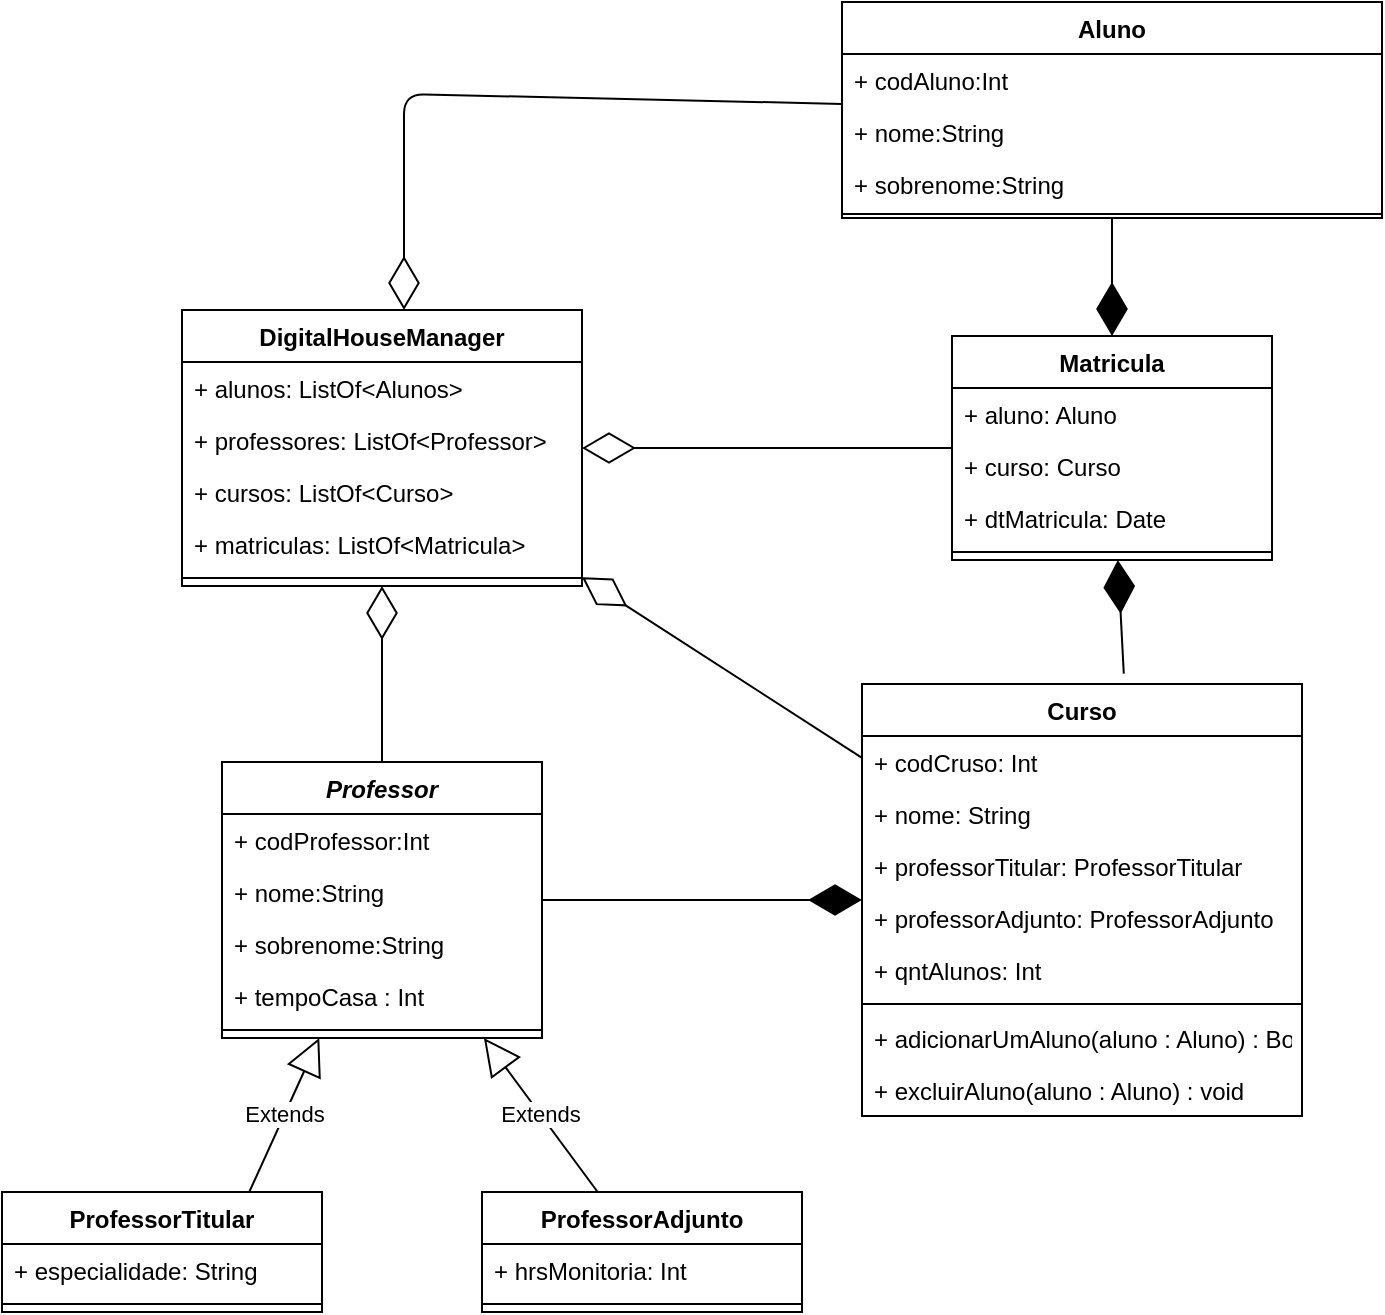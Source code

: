 <mxfile version="13.7.5" type="github">
  <diagram id="TcTvgOlSOwh4rLOoNLtm" name="Page-1">
    <mxGraphModel dx="1422" dy="794" grid="1" gridSize="10" guides="1" tooltips="1" connect="1" arrows="1" fold="1" page="1" pageScale="1" pageWidth="827" pageHeight="1169" math="0" shadow="0">
      <root>
        <mxCell id="0" />
        <mxCell id="1" parent="0" />
        <mxCell id="OuyohkA6feFG9nvxDIpP-30" value="Extends" style="endArrow=block;endSize=16;endFill=0;html=1;" edge="1" parent="1" target="OuyohkA6feFG9nvxDIpP-16">
          <mxGeometry width="160" relative="1" as="geometry">
            <mxPoint x="123.636" y="605" as="sourcePoint" />
            <mxPoint x="676" y="902" as="targetPoint" />
          </mxGeometry>
        </mxCell>
        <mxCell id="OuyohkA6feFG9nvxDIpP-31" value="Extends" style="endArrow=block;endSize=16;endFill=0;html=1;" edge="1" parent="1" source="OuyohkA6feFG9nvxDIpP-26" target="OuyohkA6feFG9nvxDIpP-16">
          <mxGeometry width="160" relative="1" as="geometry">
            <mxPoint x="516" y="902" as="sourcePoint" />
            <mxPoint x="676" y="902" as="targetPoint" />
          </mxGeometry>
        </mxCell>
        <mxCell id="OuyohkA6feFG9nvxDIpP-35" value="" style="endArrow=diamondThin;endFill=1;endSize=24;html=1;" edge="1" parent="1" source="OuyohkA6feFG9nvxDIpP-16" target="OuyohkA6feFG9nvxDIpP-7">
          <mxGeometry width="160" relative="1" as="geometry">
            <mxPoint x="370" y="390" as="sourcePoint" />
            <mxPoint x="530" y="390" as="targetPoint" />
          </mxGeometry>
        </mxCell>
        <mxCell id="OuyohkA6feFG9nvxDIpP-43" value="" style="endArrow=diamondThin;endFill=1;endSize=24;html=1;exitX=0.595;exitY=-0.024;exitDx=0;exitDy=0;exitPerimeter=0;" edge="1" parent="1" source="OuyohkA6feFG9nvxDIpP-7" target="OuyohkA6feFG9nvxDIpP-37">
          <mxGeometry width="160" relative="1" as="geometry">
            <mxPoint x="180" y="550" as="sourcePoint" />
            <mxPoint x="340" y="550" as="targetPoint" />
          </mxGeometry>
        </mxCell>
        <mxCell id="OuyohkA6feFG9nvxDIpP-44" value="" style="endArrow=diamondThin;endFill=1;endSize=24;html=1;" edge="1" parent="1" source="OuyohkA6feFG9nvxDIpP-1" target="OuyohkA6feFG9nvxDIpP-37">
          <mxGeometry width="160" relative="1" as="geometry">
            <mxPoint x="180" y="550" as="sourcePoint" />
            <mxPoint x="340" y="550" as="targetPoint" />
          </mxGeometry>
        </mxCell>
        <mxCell id="OuyohkA6feFG9nvxDIpP-53" value="" style="endArrow=diamondThin;endFill=0;endSize=24;html=1;" edge="1" parent="1" source="OuyohkA6feFG9nvxDIpP-16" target="OuyohkA6feFG9nvxDIpP-45">
          <mxGeometry width="160" relative="1" as="geometry">
            <mxPoint x="190" y="330" as="sourcePoint" />
            <mxPoint x="350" y="330" as="targetPoint" />
          </mxGeometry>
        </mxCell>
        <mxCell id="OuyohkA6feFG9nvxDIpP-54" value="" style="endArrow=diamondThin;endFill=0;endSize=24;html=1;" edge="1" parent="1" source="OuyohkA6feFG9nvxDIpP-7" target="OuyohkA6feFG9nvxDIpP-45">
          <mxGeometry width="160" relative="1" as="geometry">
            <mxPoint x="190" y="330" as="sourcePoint" />
            <mxPoint x="350" y="330" as="targetPoint" />
          </mxGeometry>
        </mxCell>
        <mxCell id="OuyohkA6feFG9nvxDIpP-55" value="" style="endArrow=diamondThin;endFill=0;endSize=24;html=1;" edge="1" parent="1" source="OuyohkA6feFG9nvxDIpP-37" target="OuyohkA6feFG9nvxDIpP-45">
          <mxGeometry width="160" relative="1" as="geometry">
            <mxPoint x="190" y="330" as="sourcePoint" />
            <mxPoint x="350" y="330" as="targetPoint" />
          </mxGeometry>
        </mxCell>
        <mxCell id="OuyohkA6feFG9nvxDIpP-56" value="" style="endArrow=diamondThin;endFill=0;endSize=24;html=1;entryX=0.555;entryY=0;entryDx=0;entryDy=0;entryPerimeter=0;" edge="1" parent="1" source="OuyohkA6feFG9nvxDIpP-1" target="OuyohkA6feFG9nvxDIpP-45">
          <mxGeometry width="160" relative="1" as="geometry">
            <mxPoint x="190" y="330" as="sourcePoint" />
            <mxPoint x="350" y="330" as="targetPoint" />
            <Array as="points">
              <mxPoint x="201" y="56" />
            </Array>
          </mxGeometry>
        </mxCell>
        <mxCell id="OuyohkA6feFG9nvxDIpP-22" value="ProfessorTitular&#xa;" style="swimlane;fontStyle=1;align=center;verticalAlign=top;childLayout=stackLayout;horizontal=1;startSize=26;horizontalStack=0;resizeParent=1;resizeParentMax=0;resizeLast=0;collapsible=1;marginBottom=0;" vertex="1" parent="1">
          <mxGeometry y="605" width="160" height="60" as="geometry" />
        </mxCell>
        <mxCell id="OuyohkA6feFG9nvxDIpP-23" value="+ especialidade: String" style="text;strokeColor=none;fillColor=none;align=left;verticalAlign=top;spacingLeft=4;spacingRight=4;overflow=hidden;rotatable=0;points=[[0,0.5],[1,0.5]];portConstraint=eastwest;" vertex="1" parent="OuyohkA6feFG9nvxDIpP-22">
          <mxGeometry y="26" width="160" height="26" as="geometry" />
        </mxCell>
        <mxCell id="OuyohkA6feFG9nvxDIpP-24" value="" style="line;strokeWidth=1;fillColor=none;align=left;verticalAlign=middle;spacingTop=-1;spacingLeft=3;spacingRight=3;rotatable=0;labelPosition=right;points=[];portConstraint=eastwest;" vertex="1" parent="OuyohkA6feFG9nvxDIpP-22">
          <mxGeometry y="52" width="160" height="8" as="geometry" />
        </mxCell>
        <mxCell id="OuyohkA6feFG9nvxDIpP-16" value="Professor" style="swimlane;fontStyle=3;align=center;verticalAlign=top;childLayout=stackLayout;horizontal=1;startSize=26;horizontalStack=0;resizeParent=1;resizeParentMax=0;resizeLast=0;collapsible=1;marginBottom=0;" vertex="1" parent="1">
          <mxGeometry x="110" y="390" width="160" height="138" as="geometry" />
        </mxCell>
        <mxCell id="OuyohkA6feFG9nvxDIpP-17" value="+ codProfessor:Int" style="text;strokeColor=none;fillColor=none;align=left;verticalAlign=top;spacingLeft=4;spacingRight=4;overflow=hidden;rotatable=0;points=[[0,0.5],[1,0.5]];portConstraint=eastwest;" vertex="1" parent="OuyohkA6feFG9nvxDIpP-16">
          <mxGeometry y="26" width="160" height="26" as="geometry" />
        </mxCell>
        <mxCell id="OuyohkA6feFG9nvxDIpP-18" value="+ nome:String" style="text;strokeColor=none;fillColor=none;align=left;verticalAlign=top;spacingLeft=4;spacingRight=4;overflow=hidden;rotatable=0;points=[[0,0.5],[1,0.5]];portConstraint=eastwest;" vertex="1" parent="OuyohkA6feFG9nvxDIpP-16">
          <mxGeometry y="52" width="160" height="26" as="geometry" />
        </mxCell>
        <mxCell id="OuyohkA6feFG9nvxDIpP-19" value="+ sobrenome:String" style="text;strokeColor=none;fillColor=none;align=left;verticalAlign=top;spacingLeft=4;spacingRight=4;overflow=hidden;rotatable=0;points=[[0,0.5],[1,0.5]];portConstraint=eastwest;" vertex="1" parent="OuyohkA6feFG9nvxDIpP-16">
          <mxGeometry y="78" width="160" height="26" as="geometry" />
        </mxCell>
        <mxCell id="OuyohkA6feFG9nvxDIpP-21" value="+ tempoCasa : Int" style="text;strokeColor=none;fillColor=none;align=left;verticalAlign=top;spacingLeft=4;spacingRight=4;overflow=hidden;rotatable=0;points=[[0,0.5],[1,0.5]];portConstraint=eastwest;" vertex="1" parent="OuyohkA6feFG9nvxDIpP-16">
          <mxGeometry y="104" width="160" height="26" as="geometry" />
        </mxCell>
        <mxCell id="OuyohkA6feFG9nvxDIpP-20" value="" style="line;strokeWidth=1;fillColor=none;align=left;verticalAlign=middle;spacingTop=-1;spacingLeft=3;spacingRight=3;rotatable=0;labelPosition=right;points=[];portConstraint=eastwest;" vertex="1" parent="OuyohkA6feFG9nvxDIpP-16">
          <mxGeometry y="130" width="160" height="8" as="geometry" />
        </mxCell>
        <mxCell id="OuyohkA6feFG9nvxDIpP-26" value="ProfessorAdjunto" style="swimlane;fontStyle=1;align=center;verticalAlign=top;childLayout=stackLayout;horizontal=1;startSize=26;horizontalStack=0;resizeParent=1;resizeParentMax=0;resizeLast=0;collapsible=1;marginBottom=0;" vertex="1" parent="1">
          <mxGeometry x="240" y="605" width="160" height="60" as="geometry" />
        </mxCell>
        <mxCell id="OuyohkA6feFG9nvxDIpP-27" value="+ hrsMonitoria: Int" style="text;strokeColor=none;fillColor=none;align=left;verticalAlign=top;spacingLeft=4;spacingRight=4;overflow=hidden;rotatable=0;points=[[0,0.5],[1,0.5]];portConstraint=eastwest;" vertex="1" parent="OuyohkA6feFG9nvxDIpP-26">
          <mxGeometry y="26" width="160" height="26" as="geometry" />
        </mxCell>
        <mxCell id="OuyohkA6feFG9nvxDIpP-28" value="" style="line;strokeWidth=1;fillColor=none;align=left;verticalAlign=middle;spacingTop=-1;spacingLeft=3;spacingRight=3;rotatable=0;labelPosition=right;points=[];portConstraint=eastwest;" vertex="1" parent="OuyohkA6feFG9nvxDIpP-26">
          <mxGeometry y="52" width="160" height="8" as="geometry" />
        </mxCell>
        <mxCell id="OuyohkA6feFG9nvxDIpP-45" value="DigitalHouseManager" style="swimlane;fontStyle=1;align=center;verticalAlign=top;childLayout=stackLayout;horizontal=1;startSize=26;horizontalStack=0;resizeParent=1;resizeParentMax=0;resizeLast=0;collapsible=1;marginBottom=0;" vertex="1" parent="1">
          <mxGeometry x="90" y="164" width="200" height="138" as="geometry" />
        </mxCell>
        <mxCell id="OuyohkA6feFG9nvxDIpP-46" value="+ alunos: ListOf&lt;Alunos&gt;" style="text;strokeColor=none;fillColor=none;align=left;verticalAlign=top;spacingLeft=4;spacingRight=4;overflow=hidden;rotatable=0;points=[[0,0.5],[1,0.5]];portConstraint=eastwest;" vertex="1" parent="OuyohkA6feFG9nvxDIpP-45">
          <mxGeometry y="26" width="200" height="26" as="geometry" />
        </mxCell>
        <mxCell id="OuyohkA6feFG9nvxDIpP-49" value="+ professores: ListOf&lt;Professor&gt;" style="text;strokeColor=none;fillColor=none;align=left;verticalAlign=top;spacingLeft=4;spacingRight=4;overflow=hidden;rotatable=0;points=[[0,0.5],[1,0.5]];portConstraint=eastwest;" vertex="1" parent="OuyohkA6feFG9nvxDIpP-45">
          <mxGeometry y="52" width="200" height="26" as="geometry" />
        </mxCell>
        <mxCell id="OuyohkA6feFG9nvxDIpP-50" value="+ cursos: ListOf&lt;Curso&gt;" style="text;strokeColor=none;fillColor=none;align=left;verticalAlign=top;spacingLeft=4;spacingRight=4;overflow=hidden;rotatable=0;points=[[0,0.5],[1,0.5]];portConstraint=eastwest;" vertex="1" parent="OuyohkA6feFG9nvxDIpP-45">
          <mxGeometry y="78" width="200" height="26" as="geometry" />
        </mxCell>
        <mxCell id="OuyohkA6feFG9nvxDIpP-51" value="+ matriculas: ListOf&lt;Matricula&gt;" style="text;strokeColor=none;fillColor=none;align=left;verticalAlign=top;spacingLeft=4;spacingRight=4;overflow=hidden;rotatable=0;points=[[0,0.5],[1,0.5]];portConstraint=eastwest;" vertex="1" parent="OuyohkA6feFG9nvxDIpP-45">
          <mxGeometry y="104" width="200" height="26" as="geometry" />
        </mxCell>
        <mxCell id="OuyohkA6feFG9nvxDIpP-47" value="" style="line;strokeWidth=1;fillColor=none;align=left;verticalAlign=middle;spacingTop=-1;spacingLeft=3;spacingRight=3;rotatable=0;labelPosition=right;points=[];portConstraint=eastwest;" vertex="1" parent="OuyohkA6feFG9nvxDIpP-45">
          <mxGeometry y="130" width="200" height="8" as="geometry" />
        </mxCell>
        <mxCell id="OuyohkA6feFG9nvxDIpP-1" value="Aluno" style="swimlane;fontStyle=1;align=center;verticalAlign=top;childLayout=stackLayout;horizontal=1;startSize=26;horizontalStack=0;resizeParent=1;resizeParentMax=0;resizeLast=0;collapsible=1;marginBottom=0;" vertex="1" parent="1">
          <mxGeometry x="420" y="10" width="270" height="108" as="geometry" />
        </mxCell>
        <mxCell id="OuyohkA6feFG9nvxDIpP-6" value="+ codAluno:Int" style="text;strokeColor=none;fillColor=none;align=left;verticalAlign=top;spacingLeft=4;spacingRight=4;overflow=hidden;rotatable=0;points=[[0,0.5],[1,0.5]];portConstraint=eastwest;" vertex="1" parent="OuyohkA6feFG9nvxDIpP-1">
          <mxGeometry y="26" width="270" height="26" as="geometry" />
        </mxCell>
        <mxCell id="OuyohkA6feFG9nvxDIpP-2" value="+ nome:String" style="text;strokeColor=none;fillColor=none;align=left;verticalAlign=top;spacingLeft=4;spacingRight=4;overflow=hidden;rotatable=0;points=[[0,0.5],[1,0.5]];portConstraint=eastwest;" vertex="1" parent="OuyohkA6feFG9nvxDIpP-1">
          <mxGeometry y="52" width="270" height="26" as="geometry" />
        </mxCell>
        <mxCell id="OuyohkA6feFG9nvxDIpP-5" value="+ sobrenome:String" style="text;strokeColor=none;fillColor=none;align=left;verticalAlign=top;spacingLeft=4;spacingRight=4;overflow=hidden;rotatable=0;points=[[0,0.5],[1,0.5]];portConstraint=eastwest;" vertex="1" parent="OuyohkA6feFG9nvxDIpP-1">
          <mxGeometry y="78" width="270" height="26" as="geometry" />
        </mxCell>
        <mxCell id="OuyohkA6feFG9nvxDIpP-3" value="" style="line;strokeWidth=1;fillColor=none;align=left;verticalAlign=middle;spacingTop=-1;spacingLeft=3;spacingRight=3;rotatable=0;labelPosition=right;points=[];portConstraint=eastwest;" vertex="1" parent="OuyohkA6feFG9nvxDIpP-1">
          <mxGeometry y="104" width="270" height="4" as="geometry" />
        </mxCell>
        <mxCell id="OuyohkA6feFG9nvxDIpP-7" value="Curso" style="swimlane;fontStyle=1;align=center;verticalAlign=top;childLayout=stackLayout;horizontal=1;startSize=26;horizontalStack=0;resizeParent=1;resizeParentMax=0;resizeLast=0;collapsible=1;marginBottom=0;" vertex="1" parent="1">
          <mxGeometry x="430" y="351" width="220" height="216" as="geometry" />
        </mxCell>
        <mxCell id="OuyohkA6feFG9nvxDIpP-8" value="+ codCruso: Int" style="text;strokeColor=none;fillColor=none;align=left;verticalAlign=top;spacingLeft=4;spacingRight=4;overflow=hidden;rotatable=0;points=[[0,0.5],[1,0.5]];portConstraint=eastwest;" vertex="1" parent="OuyohkA6feFG9nvxDIpP-7">
          <mxGeometry y="26" width="220" height="26" as="geometry" />
        </mxCell>
        <mxCell id="OuyohkA6feFG9nvxDIpP-11" value="+ nome: String&#xa;" style="text;strokeColor=none;fillColor=none;align=left;verticalAlign=top;spacingLeft=4;spacingRight=4;overflow=hidden;rotatable=0;points=[[0,0.5],[1,0.5]];portConstraint=eastwest;" vertex="1" parent="OuyohkA6feFG9nvxDIpP-7">
          <mxGeometry y="52" width="220" height="26" as="geometry" />
        </mxCell>
        <mxCell id="OuyohkA6feFG9nvxDIpP-32" value="+ professorTitular: ProfessorTitular&#xa;" style="text;strokeColor=none;fillColor=none;align=left;verticalAlign=top;spacingLeft=4;spacingRight=4;overflow=hidden;rotatable=0;points=[[0,0.5],[1,0.5]];portConstraint=eastwest;" vertex="1" parent="OuyohkA6feFG9nvxDIpP-7">
          <mxGeometry y="78" width="220" height="26" as="geometry" />
        </mxCell>
        <mxCell id="OuyohkA6feFG9nvxDIpP-33" value="+ professorAdjunto: ProfessorAdjunto&#xa;" style="text;strokeColor=none;fillColor=none;align=left;verticalAlign=top;spacingLeft=4;spacingRight=4;overflow=hidden;rotatable=0;points=[[0,0.5],[1,0.5]];portConstraint=eastwest;" vertex="1" parent="OuyohkA6feFG9nvxDIpP-7">
          <mxGeometry y="104" width="220" height="26" as="geometry" />
        </mxCell>
        <mxCell id="OuyohkA6feFG9nvxDIpP-34" value="+ qntAlunos: Int&#xa;" style="text;strokeColor=none;fillColor=none;align=left;verticalAlign=top;spacingLeft=4;spacingRight=4;overflow=hidden;rotatable=0;points=[[0,0.5],[1,0.5]];portConstraint=eastwest;" vertex="1" parent="OuyohkA6feFG9nvxDIpP-7">
          <mxGeometry y="130" width="220" height="26" as="geometry" />
        </mxCell>
        <mxCell id="OuyohkA6feFG9nvxDIpP-9" value="" style="line;strokeWidth=1;fillColor=none;align=left;verticalAlign=middle;spacingTop=-1;spacingLeft=3;spacingRight=3;rotatable=0;labelPosition=right;points=[];portConstraint=eastwest;" vertex="1" parent="OuyohkA6feFG9nvxDIpP-7">
          <mxGeometry y="156" width="220" height="8" as="geometry" />
        </mxCell>
        <mxCell id="OuyohkA6feFG9nvxDIpP-69" value="+ adicionarUmAluno(aluno : Aluno) : Boolean" style="text;strokeColor=none;fillColor=none;align=left;verticalAlign=top;spacingLeft=4;spacingRight=4;overflow=hidden;rotatable=0;points=[[0,0.5],[1,0.5]];portConstraint=eastwest;" vertex="1" parent="OuyohkA6feFG9nvxDIpP-7">
          <mxGeometry y="164" width="220" height="26" as="geometry" />
        </mxCell>
        <mxCell id="OuyohkA6feFG9nvxDIpP-70" value="+ excluirAluno(aluno : Aluno) : void" style="text;strokeColor=none;fillColor=none;align=left;verticalAlign=top;spacingLeft=4;spacingRight=4;overflow=hidden;rotatable=0;points=[[0,0.5],[1,0.5]];portConstraint=eastwest;" vertex="1" parent="OuyohkA6feFG9nvxDIpP-7">
          <mxGeometry y="190" width="220" height="26" as="geometry" />
        </mxCell>
        <mxCell id="OuyohkA6feFG9nvxDIpP-37" value="Matricula" style="swimlane;fontStyle=1;align=center;verticalAlign=top;childLayout=stackLayout;horizontal=1;startSize=26;horizontalStack=0;resizeParent=1;resizeParentMax=0;resizeLast=0;collapsible=1;marginBottom=0;" vertex="1" parent="1">
          <mxGeometry x="475" y="177" width="160" height="112" as="geometry" />
        </mxCell>
        <mxCell id="OuyohkA6feFG9nvxDIpP-38" value="+ aluno: Aluno" style="text;strokeColor=none;fillColor=none;align=left;verticalAlign=top;spacingLeft=4;spacingRight=4;overflow=hidden;rotatable=0;points=[[0,0.5],[1,0.5]];portConstraint=eastwest;" vertex="1" parent="OuyohkA6feFG9nvxDIpP-37">
          <mxGeometry y="26" width="160" height="26" as="geometry" />
        </mxCell>
        <mxCell id="OuyohkA6feFG9nvxDIpP-41" value="+ curso: Curso" style="text;strokeColor=none;fillColor=none;align=left;verticalAlign=top;spacingLeft=4;spacingRight=4;overflow=hidden;rotatable=0;points=[[0,0.5],[1,0.5]];portConstraint=eastwest;" vertex="1" parent="OuyohkA6feFG9nvxDIpP-37">
          <mxGeometry y="52" width="160" height="26" as="geometry" />
        </mxCell>
        <mxCell id="OuyohkA6feFG9nvxDIpP-42" value="+ dtMatricula: Date" style="text;strokeColor=none;fillColor=none;align=left;verticalAlign=top;spacingLeft=4;spacingRight=4;overflow=hidden;rotatable=0;points=[[0,0.5],[1,0.5]];portConstraint=eastwest;" vertex="1" parent="OuyohkA6feFG9nvxDIpP-37">
          <mxGeometry y="78" width="160" height="26" as="geometry" />
        </mxCell>
        <mxCell id="OuyohkA6feFG9nvxDIpP-39" value="" style="line;strokeWidth=1;fillColor=none;align=left;verticalAlign=middle;spacingTop=-1;spacingLeft=3;spacingRight=3;rotatable=0;labelPosition=right;points=[];portConstraint=eastwest;" vertex="1" parent="OuyohkA6feFG9nvxDIpP-37">
          <mxGeometry y="104" width="160" height="8" as="geometry" />
        </mxCell>
      </root>
    </mxGraphModel>
  </diagram>
</mxfile>
